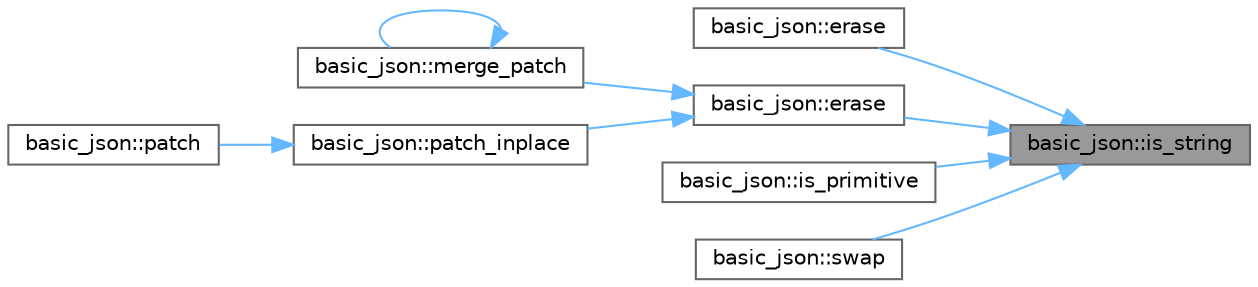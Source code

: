 digraph "basic_json::is_string"
{
 // LATEX_PDF_SIZE
  bgcolor="transparent";
  edge [fontname=Helvetica,fontsize=10,labelfontname=Helvetica,labelfontsize=10];
  node [fontname=Helvetica,fontsize=10,shape=box,height=0.2,width=0.4];
  rankdir="RL";
  Node1 [id="Node000001",label="basic_json::is_string",height=0.2,width=0.4,color="gray40", fillcolor="grey60", style="filled", fontcolor="black",tooltip="return whether value is a string"];
  Node1 -> Node2 [id="edge1_Node000001_Node000002",dir="back",color="steelblue1",style="solid",tooltip=" "];
  Node2 [id="Node000002",label="basic_json::erase",height=0.2,width=0.4,color="grey40", fillcolor="white", style="filled",URL="$classbasic__json.html#a437b81c6e968a4192a22bc0de6c4df80",tooltip="remove elements given an iterator range"];
  Node1 -> Node3 [id="edge2_Node000001_Node000003",dir="back",color="steelblue1",style="solid",tooltip=" "];
  Node3 [id="Node000003",label="basic_json::erase",height=0.2,width=0.4,color="grey40", fillcolor="white", style="filled",URL="$classbasic__json.html#a7d0fef086b1b72372113db6ce7446189",tooltip="remove element given an iterator"];
  Node3 -> Node4 [id="edge3_Node000003_Node000004",dir="back",color="steelblue1",style="solid",tooltip=" "];
  Node4 [id="Node000004",label="basic_json::merge_patch",height=0.2,width=0.4,color="grey40", fillcolor="white", style="filled",URL="$classbasic__json.html#a8676ac2433fe299b8d420f00a0741395",tooltip="applies a JSON Merge Patch"];
  Node4 -> Node4 [id="edge4_Node000004_Node000004",dir="back",color="steelblue1",style="solid",tooltip=" "];
  Node3 -> Node5 [id="edge5_Node000003_Node000005",dir="back",color="steelblue1",style="solid",tooltip=" "];
  Node5 [id="Node000005",label="basic_json::patch_inplace",height=0.2,width=0.4,color="grey40", fillcolor="white", style="filled",URL="$classbasic__json.html#a693812b31e106dec9166e93d8f6dd7d7",tooltip="applies a JSON patch in-place without copying the object"];
  Node5 -> Node6 [id="edge6_Node000005_Node000006",dir="back",color="steelblue1",style="solid",tooltip=" "];
  Node6 [id="Node000006",label="basic_json::patch",height=0.2,width=0.4,color="grey40", fillcolor="white", style="filled",URL="$classbasic__json.html#a145a004c0a2fa5be84b260ecc98ab5d9",tooltip="applies a JSON patch to a copy of the current object"];
  Node1 -> Node7 [id="edge7_Node000001_Node000007",dir="back",color="steelblue1",style="solid",tooltip=" "];
  Node7 [id="Node000007",label="basic_json::is_primitive",height=0.2,width=0.4,color="grey40", fillcolor="white", style="filled",URL="$classbasic__json.html#ad650dd5a7e019b970abce3d8864b5654",tooltip="return whether type is primitive"];
  Node1 -> Node8 [id="edge8_Node000001_Node000008",dir="back",color="steelblue1",style="solid",tooltip=" "];
  Node8 [id="Node000008",label="basic_json::swap",height=0.2,width=0.4,color="grey40", fillcolor="white", style="filled",URL="$classbasic__json.html#aeac8816c033c659ef8b43a5f03d5f553",tooltip="exchanges the values"];
}

